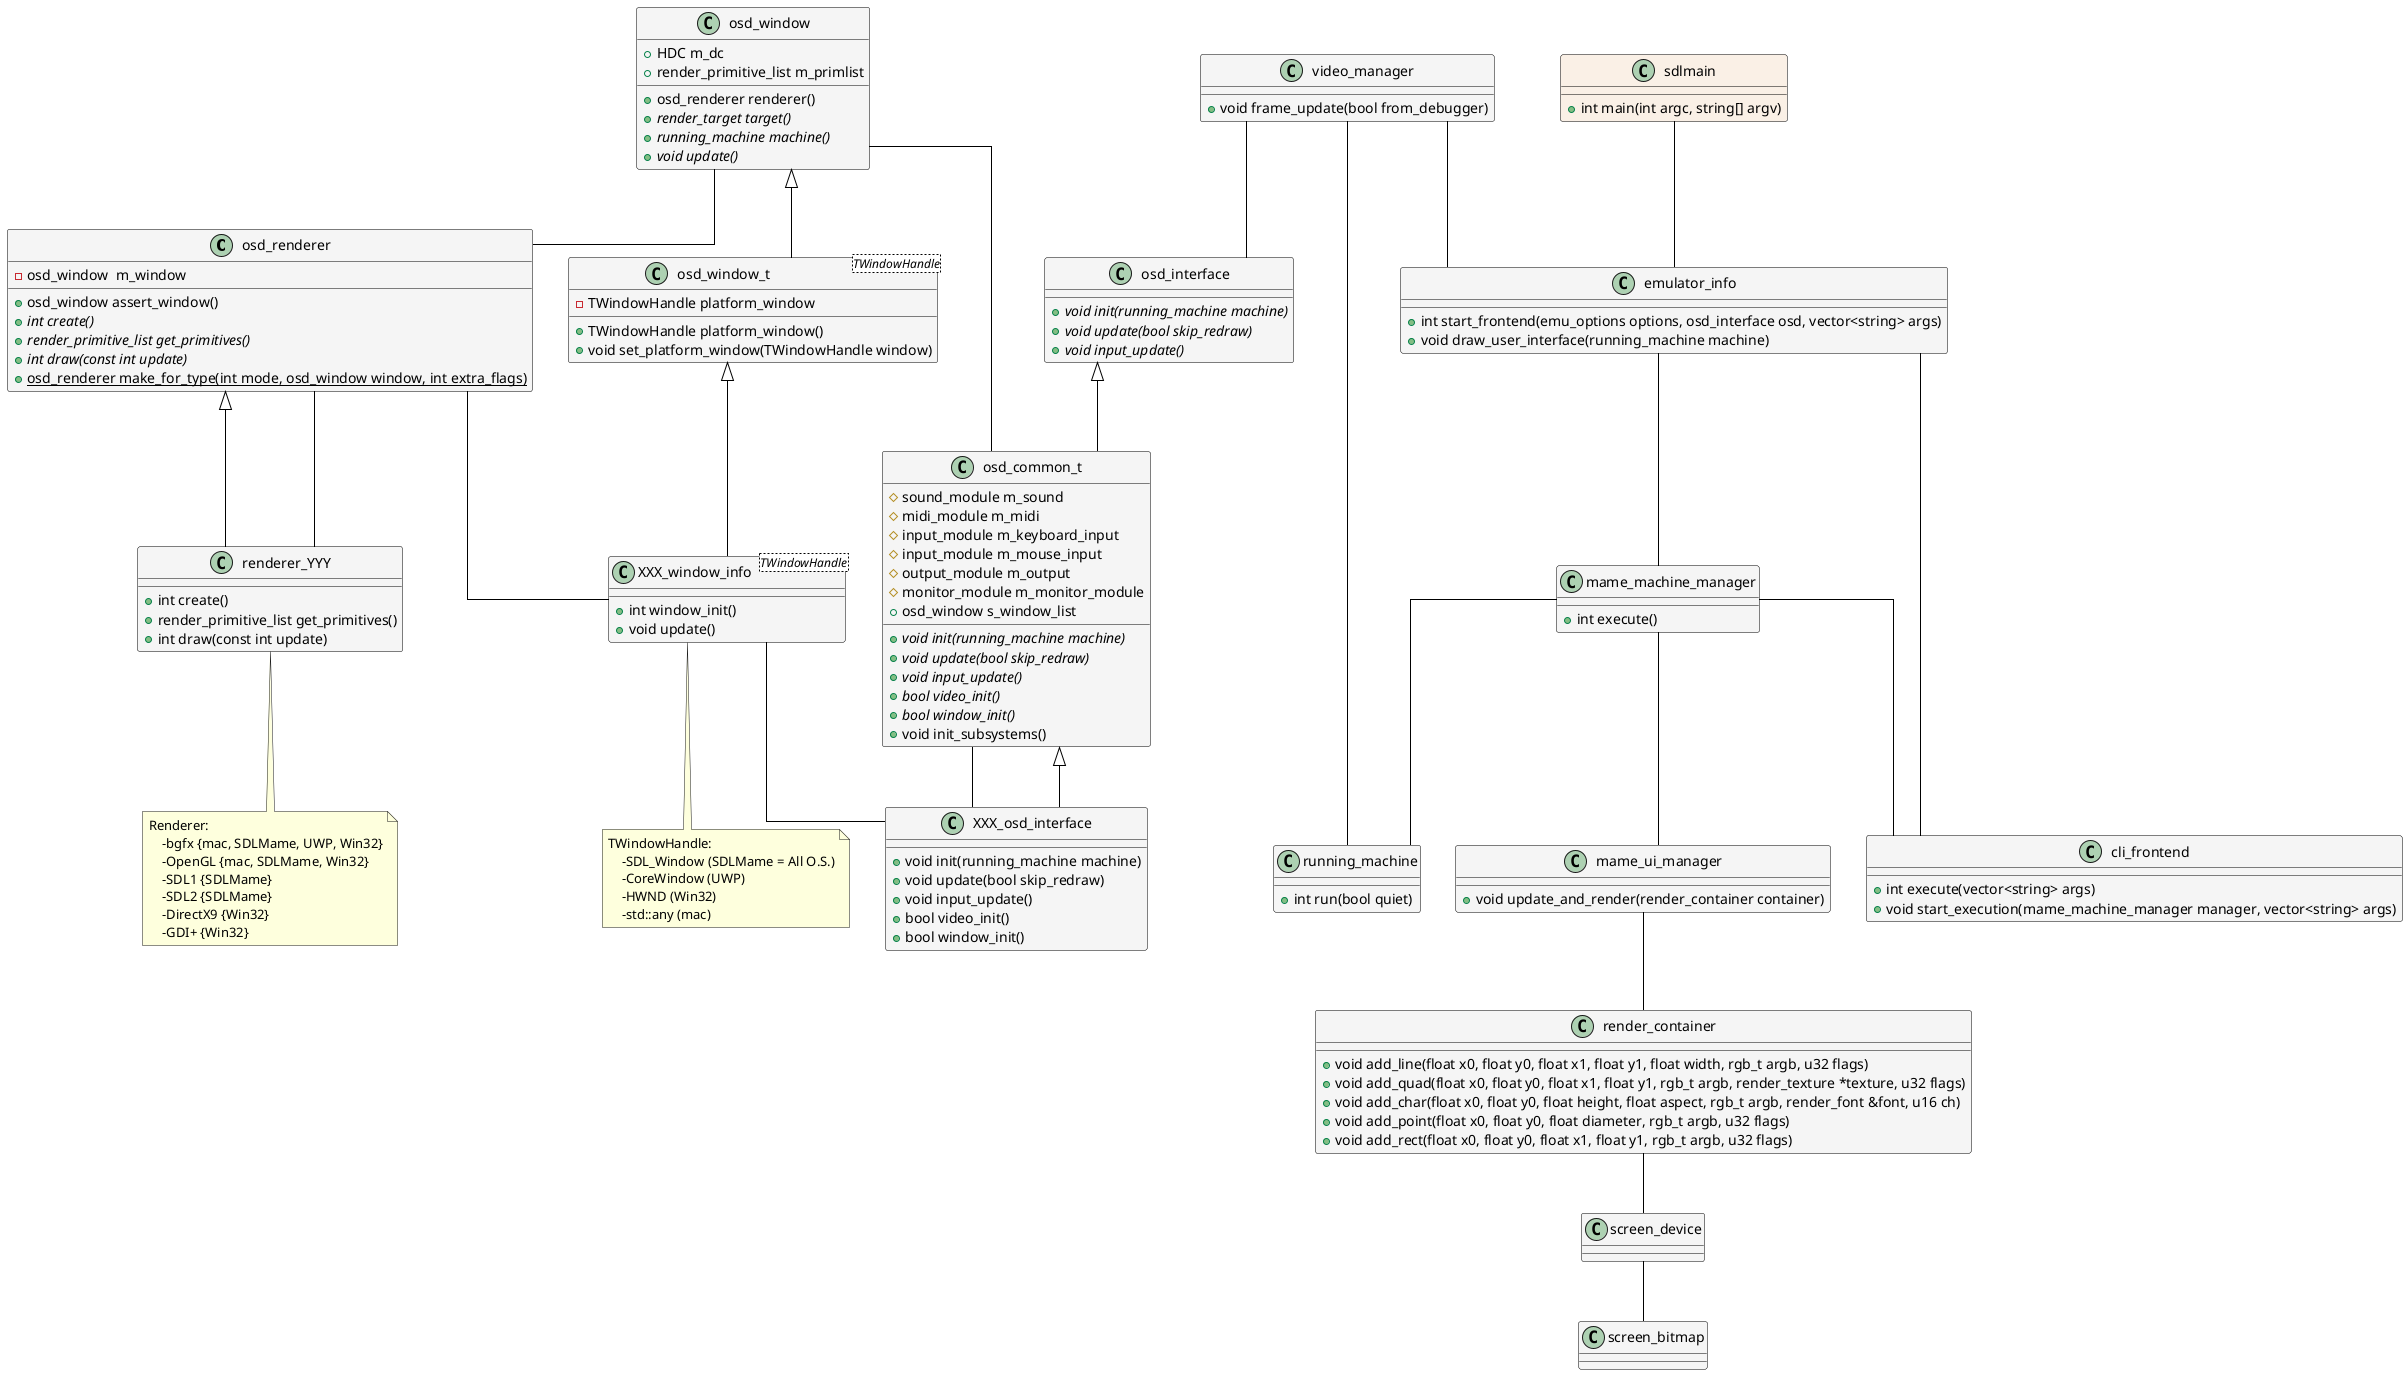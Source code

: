 @startuml mame

skinparam LineType ortho
skinparam ArrowColor black
skinparam Shadowing false

skinparam class {
    BackgroundColor WhiteSmoke
    BorderColor black
}

class osd_renderer {
    -osd_window  m_window
    +osd_window assert_window()
    {abstract} +int create()
    {abstract} +render_primitive_list get_primitives()
    {abstract} +int draw(const int update)
    {static} +osd_renderer make_for_type(int mode, osd_window window, int extra_flags)
}

class renderer_YYY extends osd_renderer {    
    +int create()
    +render_primitive_list get_primitives()    
    +int draw(const int update)
}

osd_window -- osd_renderer
renderer_YYY -- osd_renderer

class osd_window_t<TWindowHandle> extends osd_window {
    -TWindowHandle platform_window
    +TWindowHandle platform_window()
	+void set_platform_window(TWindowHandle window)
}

class osd_window {
    +HDC m_dc
    +render_primitive_list m_primlist
    +osd_renderer renderer()        
    {abstract} +render_target target()    
    {abstract} +running_machine machine()
    {abstract} +void update()    
}

class XXX_window_info<TWindowHandle> extends osd_window_t {    
    +int window_init()
    +void update()
}

osd_renderer -- XXX_window_info
osd_common_t -- XXX_osd_interface
XXX_window_info -- XXX_osd_interface

class XXX_osd_interface extends osd_common_t {
    +void init(running_machine machine)
    +void update(bool skip_redraw)
    +void input_update()
    +bool video_init()
    +bool window_init()
}

osd_window -- osd_common_t

class osd_interface {
	{abstract} +void init(running_machine machine)
	{abstract} +void update(bool skip_redraw)
	{abstract} +void input_update()
}

class osd_common_t extends osd_interface {
    #sound_module m_sound
    #midi_module m_midi
    #input_module m_keyboard_input
    #input_module m_mouse_input 
    #output_module m_output
    #monitor_module m_monitor_module
    +osd_window s_window_list
    {abstract} + void init(running_machine machine)
    {abstract} + void update(bool skip_redraw)
    {abstract} + void input_update()
    {abstract} +bool video_init()
    {abstract} +bool window_init()
    +void init_subsystems()
}

class sdlmain #Linen {
    +int main(int argc, string[] argv)
}

class emulator_info {
    +int start_frontend(emu_options options, osd_interface osd, vector<string> args)
    +void draw_user_interface(running_machine machine)
}

sdlmain -- emulator_info

class cli_frontend {
    +int execute(vector<string> args)
    +void start_execution(mame_machine_manager manager, vector<string> args)
}

class mame_machine_manager {
    +int execute()
}

class mame_ui_manager {
    +void update_and_render(render_container container)
}

class render_container {
    +void add_line(float x0, float y0, float x1, float y1, float width, rgb_t argb, u32 flags)
	+void add_quad(float x0, float y0, float x1, float y1, rgb_t argb, render_texture *texture, u32 flags)
	+void add_char(float x0, float y0, float height, float aspect, rgb_t argb, render_font &font, u16 ch)
	+void add_point(float x0, float y0, float diameter, rgb_t argb, u32 flags)
	+void add_rect(float x0, float y0, float x1, float y1, rgb_t argb, u32 flags)
}

mame_ui_manager -- render_container
mame_machine_manager -- mame_ui_manager

emulator_info -- mame_machine_manager
emulator_info -- cli_frontend
mame_machine_manager -- cli_frontend

class running_machine {
    +int run(bool quiet)
}

mame_machine_manager -- running_machine
running_machine -- video_manager
render_container -- screen_device

class video_manager {
    +void frame_update(bool from_debugger)
}

video_manager -- osd_interface
video_manager -- emulator_info
screen_device -- screen_bitmap

note bottom of XXX_window_info
TWindowHandle:
    -SDL_Window (SDLMame = All O.S.)
    -CoreWindow (UWP)
    -HWND (Win32)
    -std::any (mac)
end note

note bottom of renderer_YYY
Renderer:
    -bgfx {mac, SDLMame, UWP, Win32}
    -OpenGL {mac, SDLMame, Win32}
    -SDL1 {SDLMame}
    -SDL2 {SDLMame}
    -DirectX9 {Win32}
    -GDI+ {Win32}
end note

' class osd_stream #Lavender

@enduml